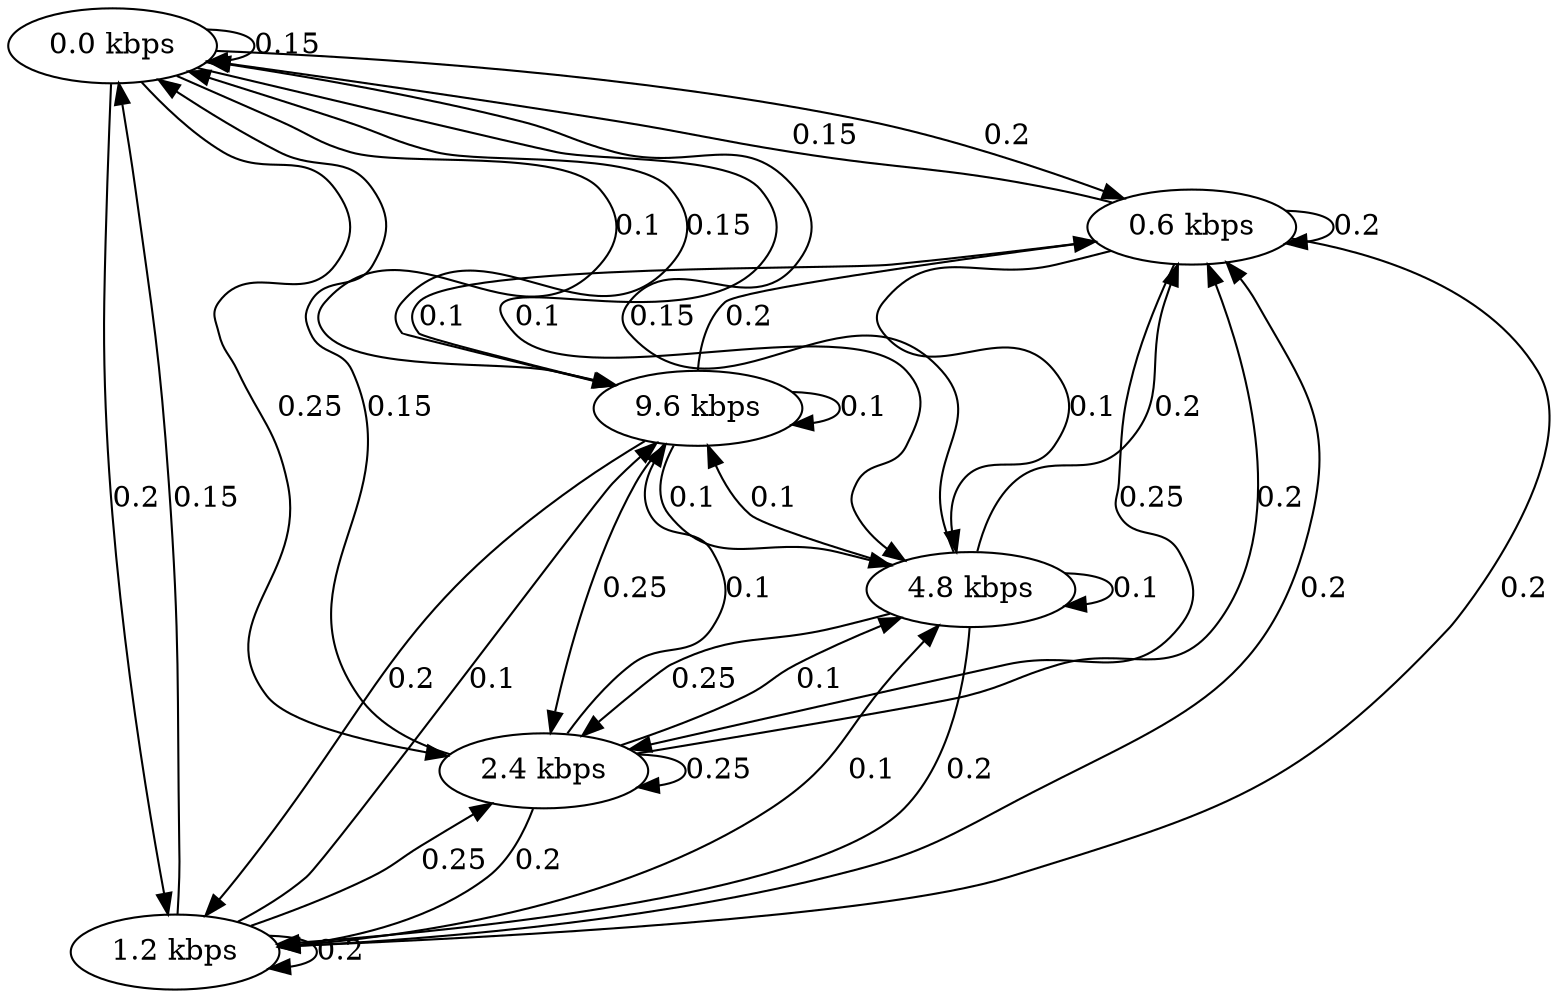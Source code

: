 digraph  {
"0.0 kbps";
"0.6 kbps";
"1.2 kbps";
"2.4 kbps";
"4.8 kbps";
"9.6 kbps";
"0.0 kbps" -> "0.0 kbps"  [key=0, label="0.15", weight="0.15"];
"0.0 kbps" -> "0.6 kbps"  [key=0, label="0.2", weight="0.2"];
"0.0 kbps" -> "1.2 kbps"  [key=0, label="0.2", weight="0.2"];
"0.0 kbps" -> "2.4 kbps"  [key=0, label="0.25", weight="0.25"];
"0.0 kbps" -> "4.8 kbps"  [key=0, label="0.1", weight="0.1"];
"0.0 kbps" -> "9.6 kbps"  [key=0, label="0.1", weight="0.1"];
"0.6 kbps" -> "0.0 kbps"  [key=0, label="0.15", weight="0.15"];
"0.6 kbps" -> "0.6 kbps"  [key=0, label="0.2", weight="0.2"];
"0.6 kbps" -> "1.2 kbps"  [key=0, label="0.2", weight="0.2"];
"0.6 kbps" -> "2.4 kbps"  [key=0, label="0.25", weight="0.25"];
"0.6 kbps" -> "4.8 kbps"  [key=0, label="0.1", weight="0.1"];
"0.6 kbps" -> "9.6 kbps"  [key=0, label="0.1", weight="0.1"];
"1.2 kbps" -> "0.0 kbps"  [key=0, label="0.15", weight="0.15"];
"1.2 kbps" -> "0.6 kbps"  [key=0, label="0.2", weight="0.2"];
"1.2 kbps" -> "1.2 kbps"  [key=0, label="0.2", weight="0.2"];
"1.2 kbps" -> "2.4 kbps"  [key=0, label="0.25", weight="0.25"];
"1.2 kbps" -> "4.8 kbps"  [key=0, label="0.1", weight="0.1"];
"1.2 kbps" -> "9.6 kbps"  [key=0, label="0.1", weight="0.1"];
"2.4 kbps" -> "0.0 kbps"  [key=0, label="0.15", weight="0.15"];
"2.4 kbps" -> "0.6 kbps"  [key=0, label="0.2", weight="0.2"];
"2.4 kbps" -> "1.2 kbps"  [key=0, label="0.2", weight="0.2"];
"2.4 kbps" -> "2.4 kbps"  [key=0, label="0.25", weight="0.25"];
"2.4 kbps" -> "4.8 kbps"  [key=0, label="0.1", weight="0.1"];
"2.4 kbps" -> "9.6 kbps"  [key=0, label="0.1", weight="0.1"];
"4.8 kbps" -> "0.0 kbps"  [key=0, label="0.15", weight="0.15"];
"4.8 kbps" -> "0.6 kbps"  [key=0, label="0.2", weight="0.2"];
"4.8 kbps" -> "1.2 kbps"  [key=0, label="0.2", weight="0.2"];
"4.8 kbps" -> "2.4 kbps"  [key=0, label="0.25", weight="0.25"];
"4.8 kbps" -> "4.8 kbps"  [key=0, label="0.1", weight="0.1"];
"4.8 kbps" -> "9.6 kbps"  [key=0, label="0.1", weight="0.1"];
"9.6 kbps" -> "0.0 kbps"  [key=0, label="0.15", weight="0.15"];
"9.6 kbps" -> "0.6 kbps"  [key=0, label="0.2", weight="0.2"];
"9.6 kbps" -> "1.2 kbps"  [key=0, label="0.2", weight="0.2"];
"9.6 kbps" -> "2.4 kbps"  [key=0, label="0.25", weight="0.25"];
"9.6 kbps" -> "4.8 kbps"  [key=0, label="0.1", weight="0.1"];
"9.6 kbps" -> "9.6 kbps"  [key=0, label="0.1", weight="0.1"];
}
